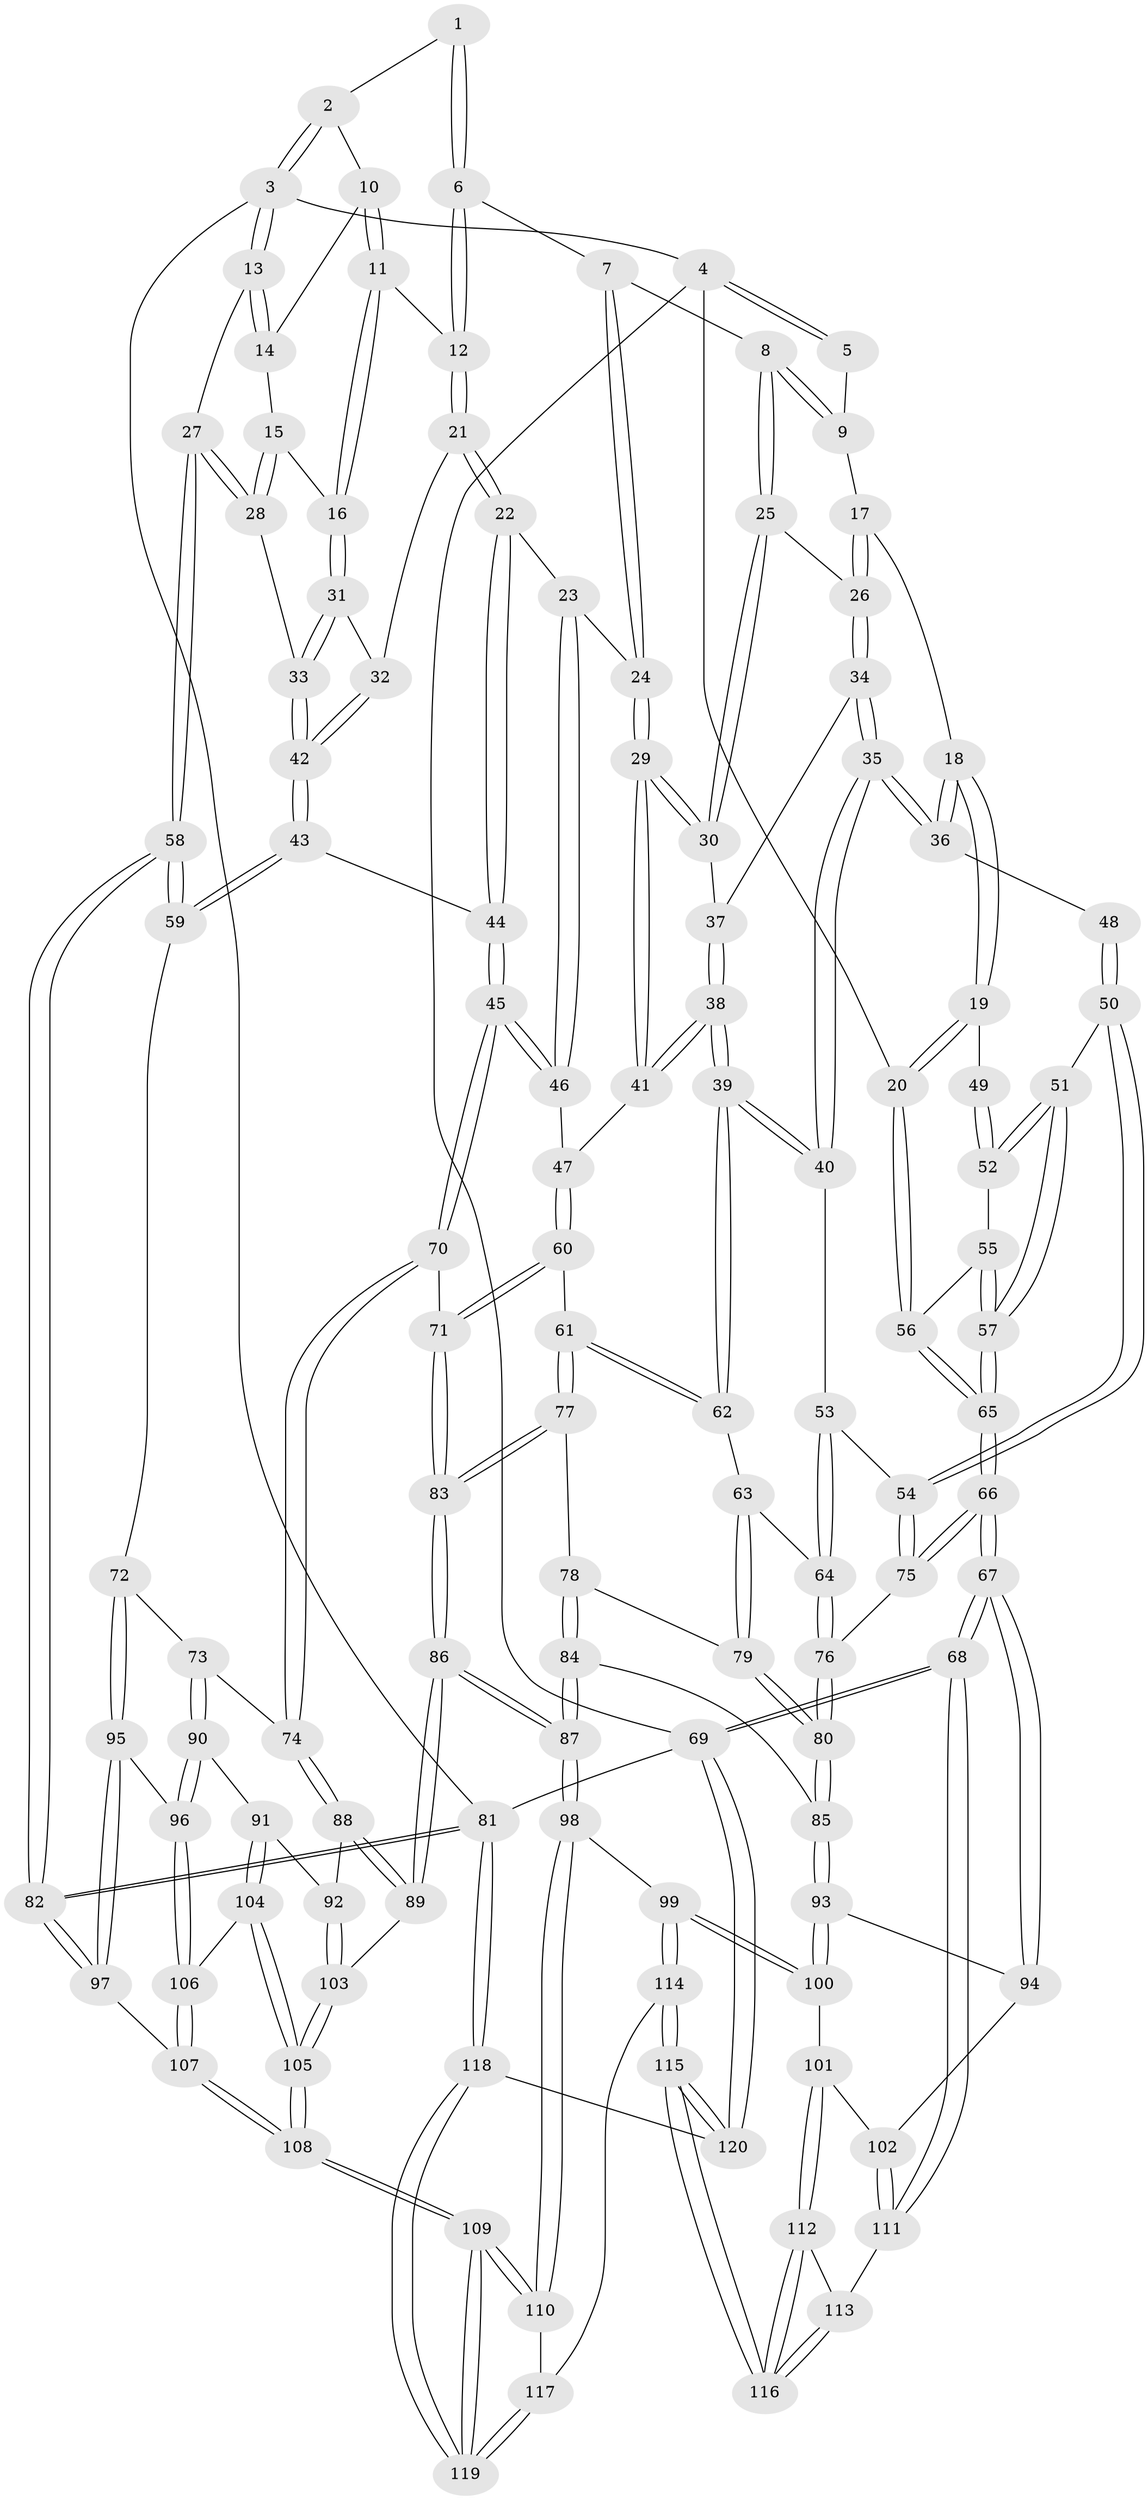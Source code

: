 // coarse degree distribution, {3: 0.1095890410958904, 5: 0.3287671232876712, 4: 0.4383561643835616, 6: 0.1232876712328767}
// Generated by graph-tools (version 1.1) at 2025/52/02/27/25 19:52:36]
// undirected, 120 vertices, 297 edges
graph export_dot {
graph [start="1"]
  node [color=gray90,style=filled];
  1 [pos="+0.6285258422847104+0"];
  2 [pos="+0.9125014339899215+0"];
  3 [pos="+1+0"];
  4 [pos="+0+0"];
  5 [pos="+0.3417123083019784+0"];
  6 [pos="+0.6271499785696243+0"];
  7 [pos="+0.6151118492066718+0.01785915389567229"];
  8 [pos="+0.399470520206527+0.08562935492434777"];
  9 [pos="+0.3584461406331211+0.02187061513047754"];
  10 [pos="+0.8745122251518552+0"];
  11 [pos="+0.8466413703230757+0.10346422487200978"];
  12 [pos="+0.7131471797031352+0.08869499480470211"];
  13 [pos="+1+0"];
  14 [pos="+0.9724458381384189+0.08557721709185606"];
  15 [pos="+0.9429082229405038+0.11620030715581595"];
  16 [pos="+0.8596781099443355+0.13227406018415228"];
  17 [pos="+0.2733167457564611+0.09833217592715149"];
  18 [pos="+0.15714605013839475+0.12858265646427278"];
  19 [pos="+0+0"];
  20 [pos="+0+0"];
  21 [pos="+0.7038806593411422+0.22795459885399422"];
  22 [pos="+0.6692018325540613+0.2525845467332872"];
  23 [pos="+0.5819553742010538+0.2363886577469908"];
  24 [pos="+0.5341606968644607+0.21983612759799864"];
  25 [pos="+0.40025964913540674+0.08820066972392382"];
  26 [pos="+0.3158983226881037+0.20269995875890023"];
  27 [pos="+1+0.23883785662477633"];
  28 [pos="+1+0.2352763033860542"];
  29 [pos="+0.5321776724191976+0.2205029423231315"];
  30 [pos="+0.48903318212371466+0.19449171320694322"];
  31 [pos="+0.8595244422513082+0.14409978223841308"];
  32 [pos="+0.8228822099883611+0.22516325688534147"];
  33 [pos="+1+0.24552304092729169"];
  34 [pos="+0.31252333334405136+0.21874939003633875"];
  35 [pos="+0.2601421978821373+0.27697570557518075"];
  36 [pos="+0.23863138191416863+0.26884034135352614"];
  37 [pos="+0.37503409787995035+0.21863563654999257"];
  38 [pos="+0.41425204581134784+0.3516691236643037"];
  39 [pos="+0.3941236584079168+0.37223318584287446"];
  40 [pos="+0.27416263388982887+0.30024640642984607"];
  41 [pos="+0.5054617897610151+0.2718070957889226"];
  42 [pos="+0.8718030475505822+0.3262948447270857"];
  43 [pos="+0.862548703022321+0.36684041570545245"];
  44 [pos="+0.6976101252724155+0.3387228904692571"];
  45 [pos="+0.6565705560264733+0.4384066615565053"];
  46 [pos="+0.6143871172895486+0.4100592097301718"];
  47 [pos="+0.5577719404924897+0.39147167023941465"];
  48 [pos="+0.15174736863612448+0.307920304568443"];
  49 [pos="+0.05526211125142972+0.26123556226582756"];
  50 [pos="+0.11308049867237355+0.40809219887879217"];
  51 [pos="+0.11183379939559107+0.40779188705112496"];
  52 [pos="+0.04776493530587521+0.35093416655817267"];
  53 [pos="+0.23206393193038874+0.400930496557886"];
  54 [pos="+0.11453598853024607+0.4102685127726871"];
  55 [pos="+0.0411771296116771+0.3526464772095345"];
  56 [pos="+0+0.24244967748846638"];
  57 [pos="+0+0.4516529399818012"];
  58 [pos="+1+0.5357306979958643"];
  59 [pos="+0.8926464824674472+0.5056403717249244"];
  60 [pos="+0.4807852225744928+0.4594379880915288"];
  61 [pos="+0.4480420012247221+0.4482696750178882"];
  62 [pos="+0.3958679964874876+0.3869877833310454"];
  63 [pos="+0.35967642879664713+0.42520743980651593"];
  64 [pos="+0.2455991843565946+0.4520832020625139"];
  65 [pos="+0+0.5263125294047798"];
  66 [pos="+0+0.614414764094411"];
  67 [pos="+0+0.6228056846253188"];
  68 [pos="+0+0.7198685699522516"];
  69 [pos="+0+1"];
  70 [pos="+0.6740745616717513+0.5197107133878693"];
  71 [pos="+0.5315952697875006+0.5114910715852817"];
  72 [pos="+0.8835875154132433+0.5120997772576272"];
  73 [pos="+0.7661480943324096+0.5239447919570471"];
  74 [pos="+0.678977662591658+0.5248996294770615"];
  75 [pos="+0.12884603554438173+0.4890572041429394"];
  76 [pos="+0.211046129154757+0.5621894344058762"];
  77 [pos="+0.3988251762014535+0.5608482488549492"];
  78 [pos="+0.37486018815147487+0.5536615377659514"];
  79 [pos="+0.34025019999593537+0.4769791977743888"];
  80 [pos="+0.21342053910376996+0.5679628786252842"];
  81 [pos="+1+1"];
  82 [pos="+1+1"];
  83 [pos="+0.4518810348716713+0.6540004069553614"];
  84 [pos="+0.23334826453894456+0.5768760149402931"];
  85 [pos="+0.21433414671812936+0.5737994189144305"];
  86 [pos="+0.45488213083128864+0.6982605877681791"];
  87 [pos="+0.4504042922782317+0.7018467328702257"];
  88 [pos="+0.6760312837533273+0.5342043567289725"];
  89 [pos="+0.49930531878487483+0.7022812302204412"];
  90 [pos="+0.7592200640440648+0.7082090253883838"];
  91 [pos="+0.6946832203470367+0.6927846027818912"];
  92 [pos="+0.6855551867885415+0.6772835219185515"];
  93 [pos="+0.2116356920061899+0.5795841784349917"];
  94 [pos="+0.14110021806001286+0.6227172001435743"];
  95 [pos="+0.8512938956697917+0.7168961127078153"];
  96 [pos="+0.8001409444528143+0.726831436528065"];
  97 [pos="+0.9457357648207126+0.8209397275332476"];
  98 [pos="+0.4177420624947353+0.7455805157403964"];
  99 [pos="+0.2653288964918616+0.7564436382711707"];
  100 [pos="+0.2619221099450846+0.7543321152713446"];
  101 [pos="+0.14949758521988452+0.7782864935788318"];
  102 [pos="+0.11837890929615312+0.7547331896673496"];
  103 [pos="+0.5150283611612516+0.7108032188518851"];
  104 [pos="+0.6862578147373344+0.7149032278888849"];
  105 [pos="+0.6277375015194478+0.8207913099721106"];
  106 [pos="+0.7488165428963736+0.8051714159960109"];
  107 [pos="+0.7254744831538757+0.8555108114422376"];
  108 [pos="+0.6590584056796989+0.9165126435463503"];
  109 [pos="+0.6554891524538515+0.9364227643483249"];
  110 [pos="+0.418865234860307+0.7592577491486919"];
  111 [pos="+0+0.751722097030194"];
  112 [pos="+0.13804975268495087+0.8604284903738999"];
  113 [pos="+0+0.8018156893136679"];
  114 [pos="+0.25609967518276916+1"];
  115 [pos="+0.20369113318492918+1"];
  116 [pos="+0.17598938524868693+1"];
  117 [pos="+0.41732427975535014+0.8898342713848012"];
  118 [pos="+0.697594806577934+1"];
  119 [pos="+0.6464924932630345+1"];
  120 [pos="+0.18583708568929266+1"];
  1 -- 2;
  1 -- 6;
  1 -- 6;
  2 -- 3;
  2 -- 3;
  2 -- 10;
  3 -- 4;
  3 -- 13;
  3 -- 13;
  3 -- 81;
  4 -- 5;
  4 -- 5;
  4 -- 20;
  4 -- 69;
  5 -- 9;
  6 -- 7;
  6 -- 12;
  6 -- 12;
  7 -- 8;
  7 -- 24;
  7 -- 24;
  8 -- 9;
  8 -- 9;
  8 -- 25;
  8 -- 25;
  9 -- 17;
  10 -- 11;
  10 -- 11;
  10 -- 14;
  11 -- 12;
  11 -- 16;
  11 -- 16;
  12 -- 21;
  12 -- 21;
  13 -- 14;
  13 -- 14;
  13 -- 27;
  14 -- 15;
  15 -- 16;
  15 -- 28;
  15 -- 28;
  16 -- 31;
  16 -- 31;
  17 -- 18;
  17 -- 26;
  17 -- 26;
  18 -- 19;
  18 -- 19;
  18 -- 36;
  18 -- 36;
  19 -- 20;
  19 -- 20;
  19 -- 49;
  20 -- 56;
  20 -- 56;
  21 -- 22;
  21 -- 22;
  21 -- 32;
  22 -- 23;
  22 -- 44;
  22 -- 44;
  23 -- 24;
  23 -- 46;
  23 -- 46;
  24 -- 29;
  24 -- 29;
  25 -- 26;
  25 -- 30;
  25 -- 30;
  26 -- 34;
  26 -- 34;
  27 -- 28;
  27 -- 28;
  27 -- 58;
  27 -- 58;
  28 -- 33;
  29 -- 30;
  29 -- 30;
  29 -- 41;
  29 -- 41;
  30 -- 37;
  31 -- 32;
  31 -- 33;
  31 -- 33;
  32 -- 42;
  32 -- 42;
  33 -- 42;
  33 -- 42;
  34 -- 35;
  34 -- 35;
  34 -- 37;
  35 -- 36;
  35 -- 36;
  35 -- 40;
  35 -- 40;
  36 -- 48;
  37 -- 38;
  37 -- 38;
  38 -- 39;
  38 -- 39;
  38 -- 41;
  38 -- 41;
  39 -- 40;
  39 -- 40;
  39 -- 62;
  39 -- 62;
  40 -- 53;
  41 -- 47;
  42 -- 43;
  42 -- 43;
  43 -- 44;
  43 -- 59;
  43 -- 59;
  44 -- 45;
  44 -- 45;
  45 -- 46;
  45 -- 46;
  45 -- 70;
  45 -- 70;
  46 -- 47;
  47 -- 60;
  47 -- 60;
  48 -- 50;
  48 -- 50;
  49 -- 52;
  49 -- 52;
  50 -- 51;
  50 -- 54;
  50 -- 54;
  51 -- 52;
  51 -- 52;
  51 -- 57;
  51 -- 57;
  52 -- 55;
  53 -- 54;
  53 -- 64;
  53 -- 64;
  54 -- 75;
  54 -- 75;
  55 -- 56;
  55 -- 57;
  55 -- 57;
  56 -- 65;
  56 -- 65;
  57 -- 65;
  57 -- 65;
  58 -- 59;
  58 -- 59;
  58 -- 82;
  58 -- 82;
  59 -- 72;
  60 -- 61;
  60 -- 71;
  60 -- 71;
  61 -- 62;
  61 -- 62;
  61 -- 77;
  61 -- 77;
  62 -- 63;
  63 -- 64;
  63 -- 79;
  63 -- 79;
  64 -- 76;
  64 -- 76;
  65 -- 66;
  65 -- 66;
  66 -- 67;
  66 -- 67;
  66 -- 75;
  66 -- 75;
  67 -- 68;
  67 -- 68;
  67 -- 94;
  67 -- 94;
  68 -- 69;
  68 -- 69;
  68 -- 111;
  68 -- 111;
  69 -- 120;
  69 -- 120;
  69 -- 81;
  70 -- 71;
  70 -- 74;
  70 -- 74;
  71 -- 83;
  71 -- 83;
  72 -- 73;
  72 -- 95;
  72 -- 95;
  73 -- 74;
  73 -- 90;
  73 -- 90;
  74 -- 88;
  74 -- 88;
  75 -- 76;
  76 -- 80;
  76 -- 80;
  77 -- 78;
  77 -- 83;
  77 -- 83;
  78 -- 79;
  78 -- 84;
  78 -- 84;
  79 -- 80;
  79 -- 80;
  80 -- 85;
  80 -- 85;
  81 -- 82;
  81 -- 82;
  81 -- 118;
  81 -- 118;
  82 -- 97;
  82 -- 97;
  83 -- 86;
  83 -- 86;
  84 -- 85;
  84 -- 87;
  84 -- 87;
  85 -- 93;
  85 -- 93;
  86 -- 87;
  86 -- 87;
  86 -- 89;
  86 -- 89;
  87 -- 98;
  87 -- 98;
  88 -- 89;
  88 -- 89;
  88 -- 92;
  89 -- 103;
  90 -- 91;
  90 -- 96;
  90 -- 96;
  91 -- 92;
  91 -- 104;
  91 -- 104;
  92 -- 103;
  92 -- 103;
  93 -- 94;
  93 -- 100;
  93 -- 100;
  94 -- 102;
  95 -- 96;
  95 -- 97;
  95 -- 97;
  96 -- 106;
  96 -- 106;
  97 -- 107;
  98 -- 99;
  98 -- 110;
  98 -- 110;
  99 -- 100;
  99 -- 100;
  99 -- 114;
  99 -- 114;
  100 -- 101;
  101 -- 102;
  101 -- 112;
  101 -- 112;
  102 -- 111;
  102 -- 111;
  103 -- 105;
  103 -- 105;
  104 -- 105;
  104 -- 105;
  104 -- 106;
  105 -- 108;
  105 -- 108;
  106 -- 107;
  106 -- 107;
  107 -- 108;
  107 -- 108;
  108 -- 109;
  108 -- 109;
  109 -- 110;
  109 -- 110;
  109 -- 119;
  109 -- 119;
  110 -- 117;
  111 -- 113;
  112 -- 113;
  112 -- 116;
  112 -- 116;
  113 -- 116;
  113 -- 116;
  114 -- 115;
  114 -- 115;
  114 -- 117;
  115 -- 116;
  115 -- 116;
  115 -- 120;
  115 -- 120;
  117 -- 119;
  117 -- 119;
  118 -- 119;
  118 -- 119;
  118 -- 120;
}
